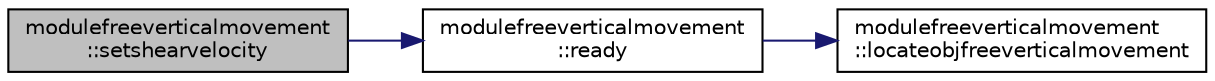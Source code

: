 digraph "modulefreeverticalmovement::setshearvelocity"
{
 // LATEX_PDF_SIZE
  edge [fontname="Helvetica",fontsize="10",labelfontname="Helvetica",labelfontsize="10"];
  node [fontname="Helvetica",fontsize="10",shape=record];
  rankdir="LR";
  Node1 [label="modulefreeverticalmovement\l::setshearvelocity",height=0.2,width=0.4,color="black", fillcolor="grey75", style="filled", fontcolor="black",tooltip=" "];
  Node1 -> Node2 [color="midnightblue",fontsize="10",style="solid"];
  Node2 [label="modulefreeverticalmovement\l::ready",height=0.2,width=0.4,color="black", fillcolor="white", style="filled",URL="$namespacemodulefreeverticalmovement.html#a6822a6ac8c2596feb6110b6fa936b42b",tooltip=" "];
  Node2 -> Node3 [color="midnightblue",fontsize="10",style="solid"];
  Node3 [label="modulefreeverticalmovement\l::locateobjfreeverticalmovement",height=0.2,width=0.4,color="black", fillcolor="white", style="filled",URL="$namespacemodulefreeverticalmovement.html#a5b77a0a606cd82e8b48959c866cc4029",tooltip=" "];
}
